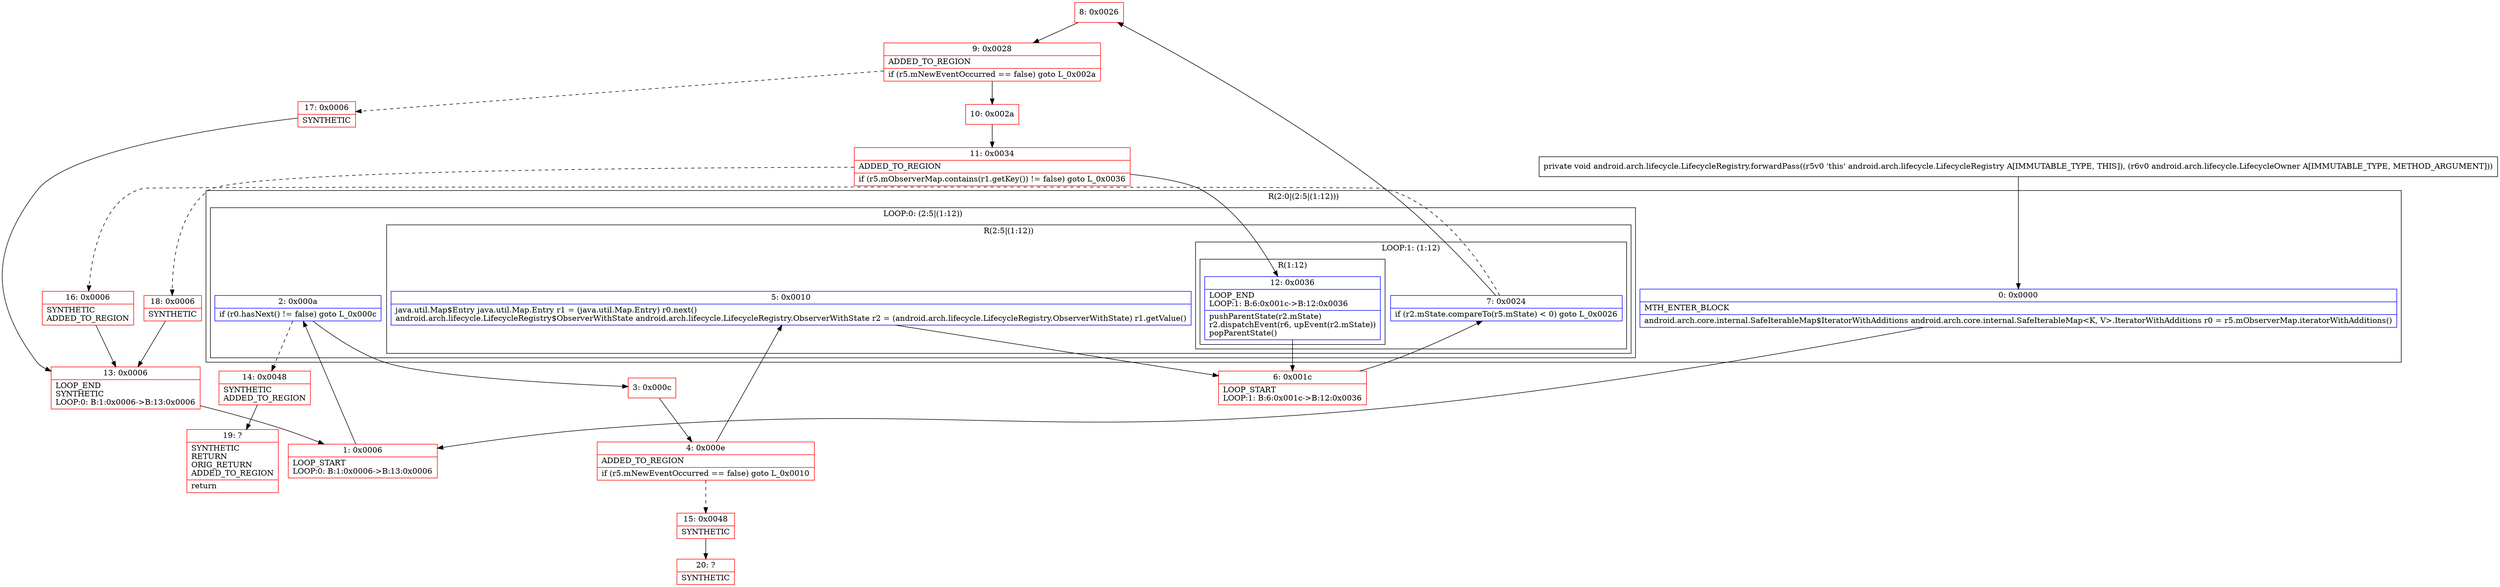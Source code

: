 digraph "CFG forandroid.arch.lifecycle.LifecycleRegistry.forwardPass(Landroid\/arch\/lifecycle\/LifecycleOwner;)V" {
subgraph cluster_Region_1915954681 {
label = "R(2:0|(2:5|(1:12)))";
node [shape=record,color=blue];
Node_0 [shape=record,label="{0\:\ 0x0000|MTH_ENTER_BLOCK\l|android.arch.core.internal.SafeIterableMap$IteratorWithAdditions android.arch.core.internal.SafeIterableMap\<K, V\>.IteratorWithAdditions r0 = r5.mObserverMap.iteratorWithAdditions()\l}"];
subgraph cluster_LoopRegion_1289579563 {
label = "LOOP:0: (2:5|(1:12))";
node [shape=record,color=blue];
Node_2 [shape=record,label="{2\:\ 0x000a|if (r0.hasNext() != false) goto L_0x000c\l}"];
subgraph cluster_Region_1735197988 {
label = "R(2:5|(1:12))";
node [shape=record,color=blue];
Node_5 [shape=record,label="{5\:\ 0x0010|java.util.Map$Entry java.util.Map.Entry r1 = (java.util.Map.Entry) r0.next()\landroid.arch.lifecycle.LifecycleRegistry$ObserverWithState android.arch.lifecycle.LifecycleRegistry.ObserverWithState r2 = (android.arch.lifecycle.LifecycleRegistry.ObserverWithState) r1.getValue()\l}"];
subgraph cluster_LoopRegion_1262855076 {
label = "LOOP:1: (1:12)";
node [shape=record,color=blue];
Node_7 [shape=record,label="{7\:\ 0x0024|if (r2.mState.compareTo(r5.mState) \< 0) goto L_0x0026\l}"];
subgraph cluster_Region_540167128 {
label = "R(1:12)";
node [shape=record,color=blue];
Node_12 [shape=record,label="{12\:\ 0x0036|LOOP_END\lLOOP:1: B:6:0x001c\-\>B:12:0x0036\l|pushParentState(r2.mState)\lr2.dispatchEvent(r6, upEvent(r2.mState))\lpopParentState()\l}"];
}
}
}
}
}
Node_1 [shape=record,color=red,label="{1\:\ 0x0006|LOOP_START\lLOOP:0: B:1:0x0006\-\>B:13:0x0006\l}"];
Node_3 [shape=record,color=red,label="{3\:\ 0x000c}"];
Node_4 [shape=record,color=red,label="{4\:\ 0x000e|ADDED_TO_REGION\l|if (r5.mNewEventOccurred == false) goto L_0x0010\l}"];
Node_6 [shape=record,color=red,label="{6\:\ 0x001c|LOOP_START\lLOOP:1: B:6:0x001c\-\>B:12:0x0036\l}"];
Node_8 [shape=record,color=red,label="{8\:\ 0x0026}"];
Node_9 [shape=record,color=red,label="{9\:\ 0x0028|ADDED_TO_REGION\l|if (r5.mNewEventOccurred == false) goto L_0x002a\l}"];
Node_10 [shape=record,color=red,label="{10\:\ 0x002a}"];
Node_11 [shape=record,color=red,label="{11\:\ 0x0034|ADDED_TO_REGION\l|if (r5.mObserverMap.contains(r1.getKey()) != false) goto L_0x0036\l}"];
Node_13 [shape=record,color=red,label="{13\:\ 0x0006|LOOP_END\lSYNTHETIC\lLOOP:0: B:1:0x0006\-\>B:13:0x0006\l}"];
Node_14 [shape=record,color=red,label="{14\:\ 0x0048|SYNTHETIC\lADDED_TO_REGION\l}"];
Node_15 [shape=record,color=red,label="{15\:\ 0x0048|SYNTHETIC\l}"];
Node_16 [shape=record,color=red,label="{16\:\ 0x0006|SYNTHETIC\lADDED_TO_REGION\l}"];
Node_17 [shape=record,color=red,label="{17\:\ 0x0006|SYNTHETIC\l}"];
Node_18 [shape=record,color=red,label="{18\:\ 0x0006|SYNTHETIC\l}"];
Node_19 [shape=record,color=red,label="{19\:\ ?|SYNTHETIC\lRETURN\lORIG_RETURN\lADDED_TO_REGION\l|return\l}"];
Node_20 [shape=record,color=red,label="{20\:\ ?|SYNTHETIC\l}"];
MethodNode[shape=record,label="{private void android.arch.lifecycle.LifecycleRegistry.forwardPass((r5v0 'this' android.arch.lifecycle.LifecycleRegistry A[IMMUTABLE_TYPE, THIS]), (r6v0 android.arch.lifecycle.LifecycleOwner A[IMMUTABLE_TYPE, METHOD_ARGUMENT])) }"];
MethodNode -> Node_0;
Node_0 -> Node_1;
Node_2 -> Node_3;
Node_2 -> Node_14[style=dashed];
Node_5 -> Node_6;
Node_7 -> Node_8;
Node_7 -> Node_16[style=dashed];
Node_12 -> Node_6;
Node_1 -> Node_2;
Node_3 -> Node_4;
Node_4 -> Node_5;
Node_4 -> Node_15[style=dashed];
Node_6 -> Node_7;
Node_8 -> Node_9;
Node_9 -> Node_10;
Node_9 -> Node_17[style=dashed];
Node_10 -> Node_11;
Node_11 -> Node_12;
Node_11 -> Node_18[style=dashed];
Node_13 -> Node_1;
Node_14 -> Node_19;
Node_15 -> Node_20;
Node_16 -> Node_13;
Node_17 -> Node_13;
Node_18 -> Node_13;
}

